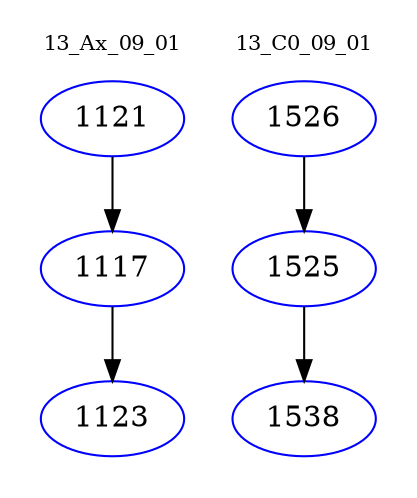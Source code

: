 digraph{
subgraph cluster_0 {
color = white
label = "13_Ax_09_01";
fontsize=10;
T0_1121 [label="1121", color="blue"]
T0_1121 -> T0_1117 [color="black"]
T0_1117 [label="1117", color="blue"]
T0_1117 -> T0_1123 [color="black"]
T0_1123 [label="1123", color="blue"]
}
subgraph cluster_1 {
color = white
label = "13_C0_09_01";
fontsize=10;
T1_1526 [label="1526", color="blue"]
T1_1526 -> T1_1525 [color="black"]
T1_1525 [label="1525", color="blue"]
T1_1525 -> T1_1538 [color="black"]
T1_1538 [label="1538", color="blue"]
}
}
